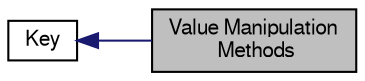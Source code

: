 digraph "Value Manipulation Methods"
{
  edge [fontname="FreeSans",fontsize="10",labelfontname="FreeSans",labelfontsize="10"];
  node [fontname="FreeSans",fontsize="10",shape=record];
  rankdir=LR;
  Node0 [label="Value Manipulation\l Methods",height=0.2,width=0.4,color="black", fillcolor="grey75", style="filled" fontcolor="black"];
  Node1 [label="Key",height=0.2,width=0.4,color="black", fillcolor="white", style="filled",URL="$group__key.html",tooltip="Key is an essential class that encapsulates key name , value  and metainfo ."];
  Node1->Node0 [shape=plaintext, color="midnightblue", dir="back", style="solid"];
}
